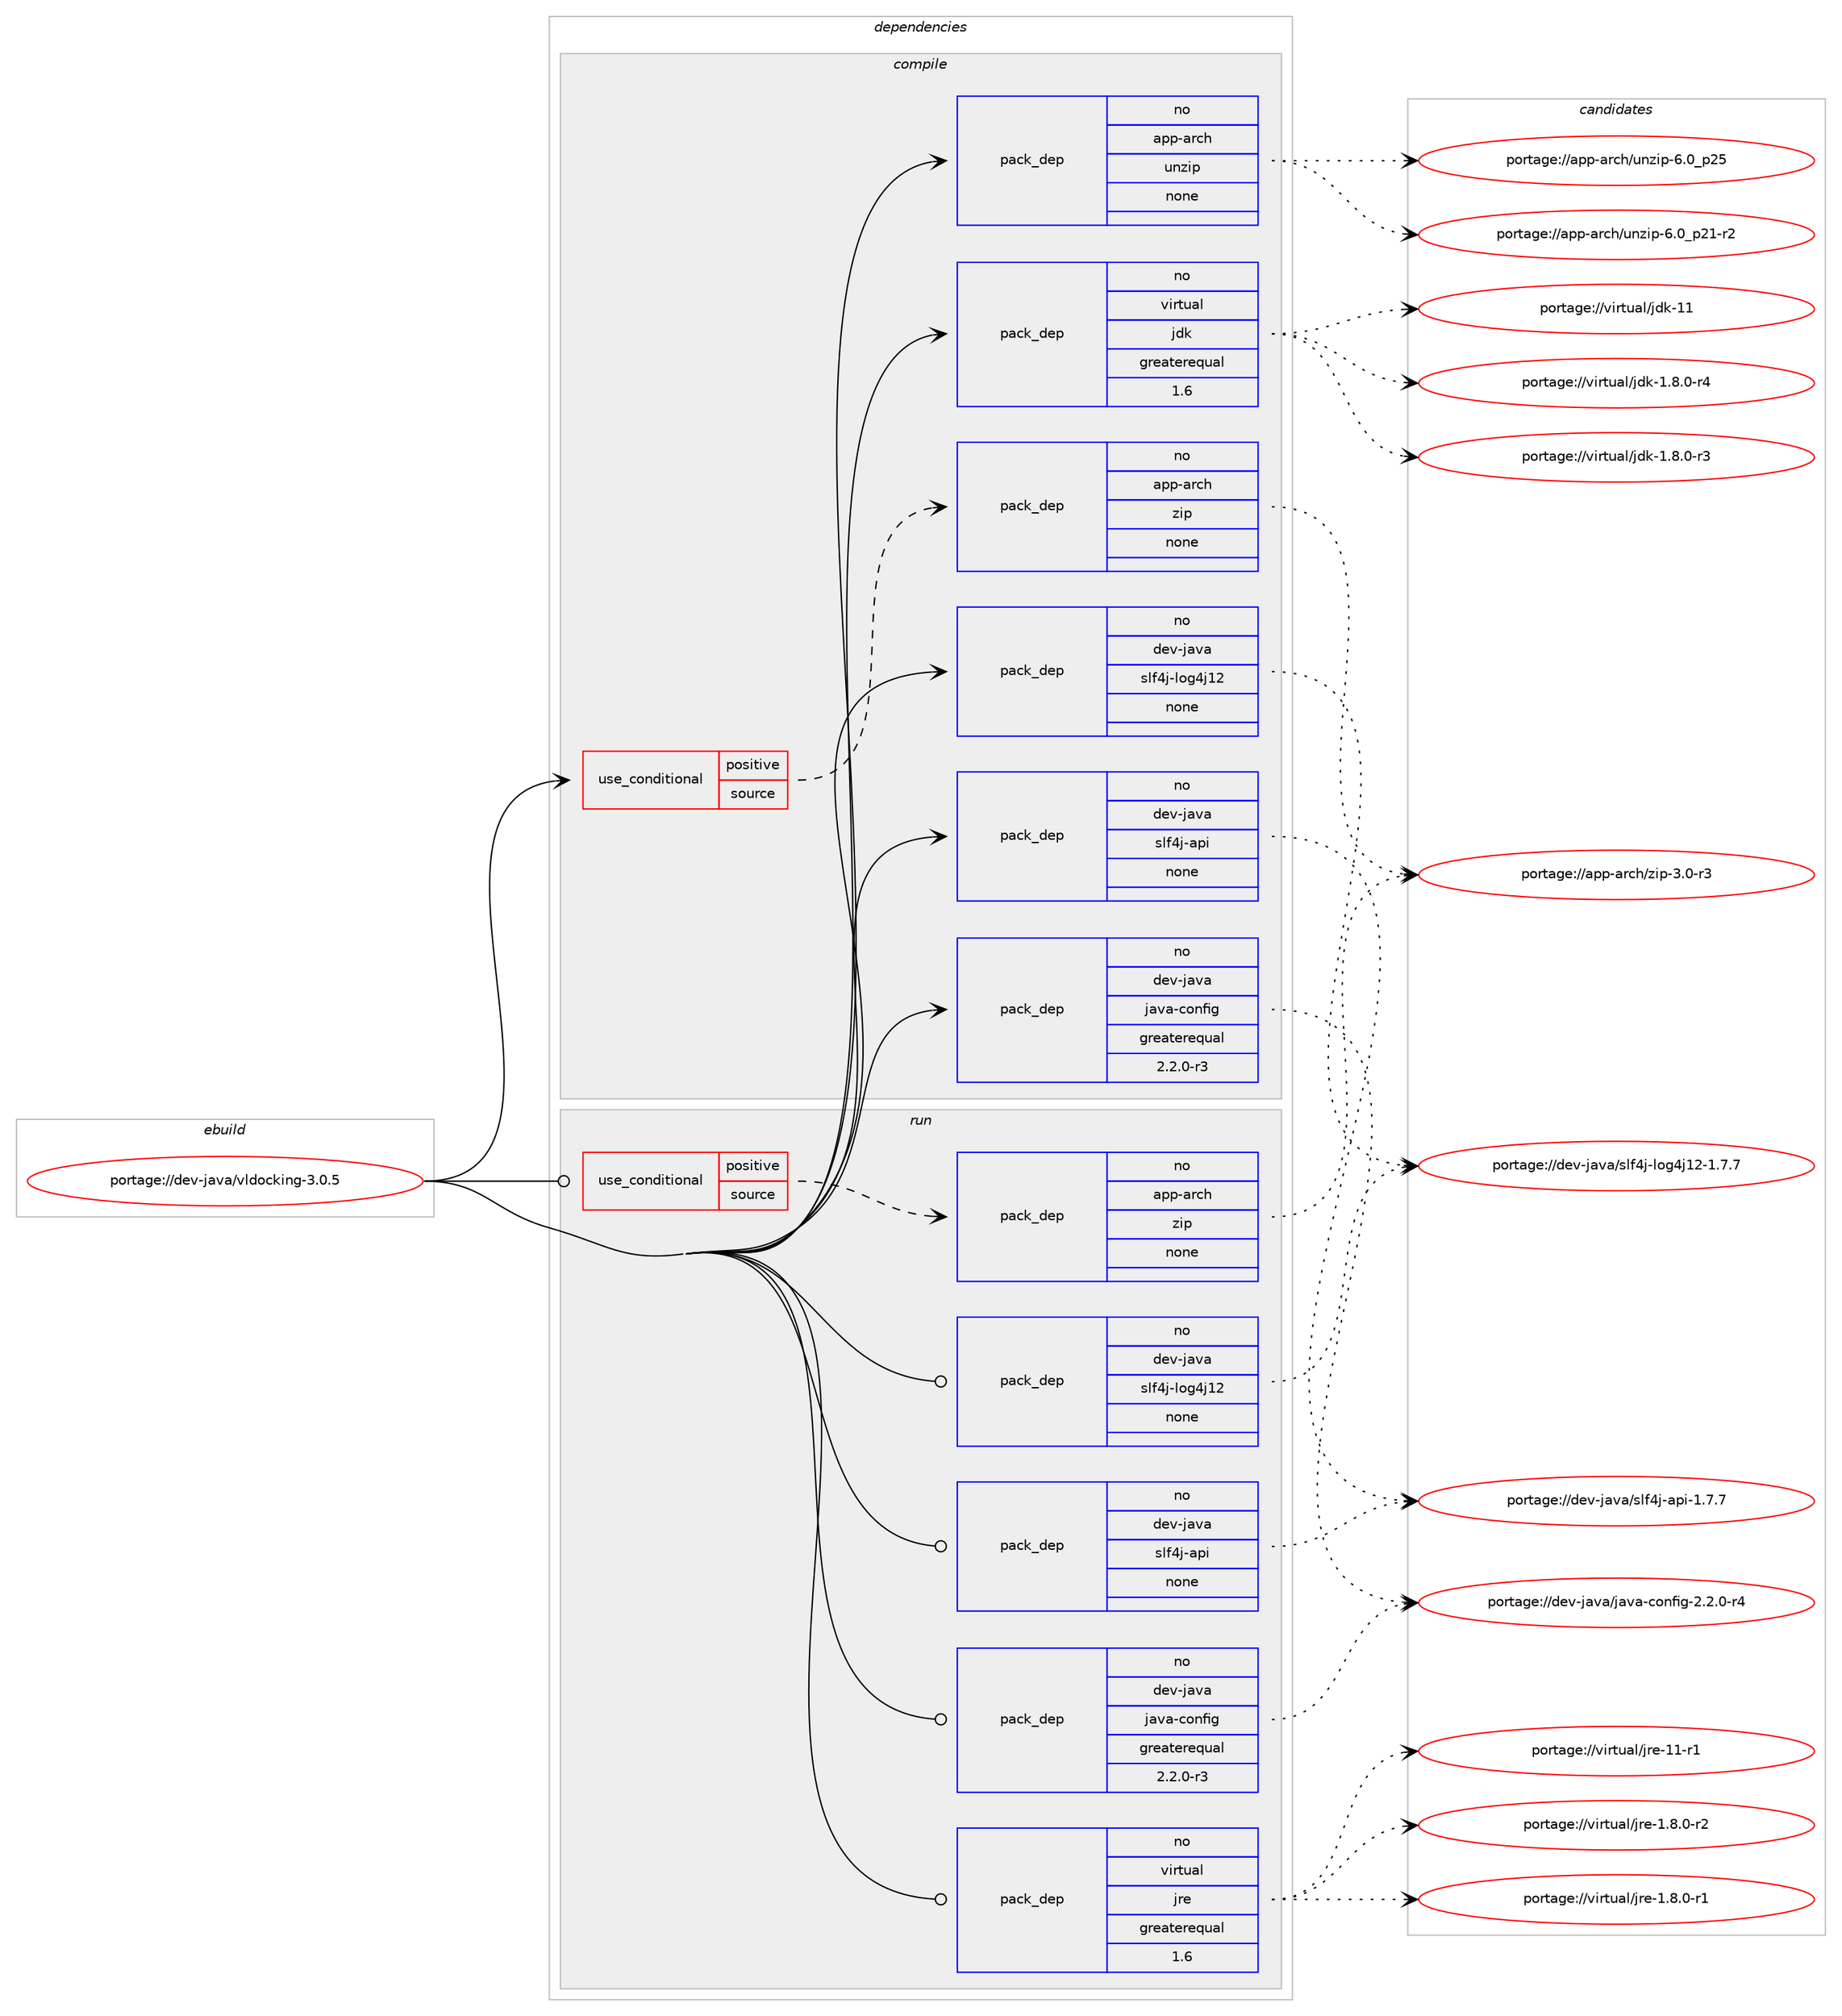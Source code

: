digraph prolog {

# *************
# Graph options
# *************

newrank=true;
concentrate=true;
compound=true;
graph [rankdir=LR,fontname=Helvetica,fontsize=10,ranksep=1.5];#, ranksep=2.5, nodesep=0.2];
edge  [arrowhead=vee];
node  [fontname=Helvetica,fontsize=10];

# **********
# The ebuild
# **********

subgraph cluster_leftcol {
color=gray;
label=<<i>ebuild</i>>;
id [label="portage://dev-java/vldocking-3.0.5", color=red, width=4, href="../dev-java/vldocking-3.0.5.svg"];
}

# ****************
# The dependencies
# ****************

subgraph cluster_midcol {
color=gray;
label=<<i>dependencies</i>>;
subgraph cluster_compile {
fillcolor="#eeeeee";
style=filled;
label=<<i>compile</i>>;
subgraph cond129077 {
dependency525231 [label=<<TABLE BORDER="0" CELLBORDER="1" CELLSPACING="0" CELLPADDING="4"><TR><TD ROWSPAN="3" CELLPADDING="10">use_conditional</TD></TR><TR><TD>positive</TD></TR><TR><TD>source</TD></TR></TABLE>>, shape=none, color=red];
subgraph pack390558 {
dependency525232 [label=<<TABLE BORDER="0" CELLBORDER="1" CELLSPACING="0" CELLPADDING="4" WIDTH="220"><TR><TD ROWSPAN="6" CELLPADDING="30">pack_dep</TD></TR><TR><TD WIDTH="110">no</TD></TR><TR><TD>app-arch</TD></TR><TR><TD>zip</TD></TR><TR><TD>none</TD></TR><TR><TD></TD></TR></TABLE>>, shape=none, color=blue];
}
dependency525231:e -> dependency525232:w [weight=20,style="dashed",arrowhead="vee"];
}
id:e -> dependency525231:w [weight=20,style="solid",arrowhead="vee"];
subgraph pack390559 {
dependency525233 [label=<<TABLE BORDER="0" CELLBORDER="1" CELLSPACING="0" CELLPADDING="4" WIDTH="220"><TR><TD ROWSPAN="6" CELLPADDING="30">pack_dep</TD></TR><TR><TD WIDTH="110">no</TD></TR><TR><TD>app-arch</TD></TR><TR><TD>unzip</TD></TR><TR><TD>none</TD></TR><TR><TD></TD></TR></TABLE>>, shape=none, color=blue];
}
id:e -> dependency525233:w [weight=20,style="solid",arrowhead="vee"];
subgraph pack390560 {
dependency525234 [label=<<TABLE BORDER="0" CELLBORDER="1" CELLSPACING="0" CELLPADDING="4" WIDTH="220"><TR><TD ROWSPAN="6" CELLPADDING="30">pack_dep</TD></TR><TR><TD WIDTH="110">no</TD></TR><TR><TD>dev-java</TD></TR><TR><TD>java-config</TD></TR><TR><TD>greaterequal</TD></TR><TR><TD>2.2.0-r3</TD></TR></TABLE>>, shape=none, color=blue];
}
id:e -> dependency525234:w [weight=20,style="solid",arrowhead="vee"];
subgraph pack390561 {
dependency525235 [label=<<TABLE BORDER="0" CELLBORDER="1" CELLSPACING="0" CELLPADDING="4" WIDTH="220"><TR><TD ROWSPAN="6" CELLPADDING="30">pack_dep</TD></TR><TR><TD WIDTH="110">no</TD></TR><TR><TD>dev-java</TD></TR><TR><TD>slf4j-api</TD></TR><TR><TD>none</TD></TR><TR><TD></TD></TR></TABLE>>, shape=none, color=blue];
}
id:e -> dependency525235:w [weight=20,style="solid",arrowhead="vee"];
subgraph pack390562 {
dependency525236 [label=<<TABLE BORDER="0" CELLBORDER="1" CELLSPACING="0" CELLPADDING="4" WIDTH="220"><TR><TD ROWSPAN="6" CELLPADDING="30">pack_dep</TD></TR><TR><TD WIDTH="110">no</TD></TR><TR><TD>dev-java</TD></TR><TR><TD>slf4j-log4j12</TD></TR><TR><TD>none</TD></TR><TR><TD></TD></TR></TABLE>>, shape=none, color=blue];
}
id:e -> dependency525236:w [weight=20,style="solid",arrowhead="vee"];
subgraph pack390563 {
dependency525237 [label=<<TABLE BORDER="0" CELLBORDER="1" CELLSPACING="0" CELLPADDING="4" WIDTH="220"><TR><TD ROWSPAN="6" CELLPADDING="30">pack_dep</TD></TR><TR><TD WIDTH="110">no</TD></TR><TR><TD>virtual</TD></TR><TR><TD>jdk</TD></TR><TR><TD>greaterequal</TD></TR><TR><TD>1.6</TD></TR></TABLE>>, shape=none, color=blue];
}
id:e -> dependency525237:w [weight=20,style="solid",arrowhead="vee"];
}
subgraph cluster_compileandrun {
fillcolor="#eeeeee";
style=filled;
label=<<i>compile and run</i>>;
}
subgraph cluster_run {
fillcolor="#eeeeee";
style=filled;
label=<<i>run</i>>;
subgraph cond129078 {
dependency525238 [label=<<TABLE BORDER="0" CELLBORDER="1" CELLSPACING="0" CELLPADDING="4"><TR><TD ROWSPAN="3" CELLPADDING="10">use_conditional</TD></TR><TR><TD>positive</TD></TR><TR><TD>source</TD></TR></TABLE>>, shape=none, color=red];
subgraph pack390564 {
dependency525239 [label=<<TABLE BORDER="0" CELLBORDER="1" CELLSPACING="0" CELLPADDING="4" WIDTH="220"><TR><TD ROWSPAN="6" CELLPADDING="30">pack_dep</TD></TR><TR><TD WIDTH="110">no</TD></TR><TR><TD>app-arch</TD></TR><TR><TD>zip</TD></TR><TR><TD>none</TD></TR><TR><TD></TD></TR></TABLE>>, shape=none, color=blue];
}
dependency525238:e -> dependency525239:w [weight=20,style="dashed",arrowhead="vee"];
}
id:e -> dependency525238:w [weight=20,style="solid",arrowhead="odot"];
subgraph pack390565 {
dependency525240 [label=<<TABLE BORDER="0" CELLBORDER="1" CELLSPACING="0" CELLPADDING="4" WIDTH="220"><TR><TD ROWSPAN="6" CELLPADDING="30">pack_dep</TD></TR><TR><TD WIDTH="110">no</TD></TR><TR><TD>dev-java</TD></TR><TR><TD>java-config</TD></TR><TR><TD>greaterequal</TD></TR><TR><TD>2.2.0-r3</TD></TR></TABLE>>, shape=none, color=blue];
}
id:e -> dependency525240:w [weight=20,style="solid",arrowhead="odot"];
subgraph pack390566 {
dependency525241 [label=<<TABLE BORDER="0" CELLBORDER="1" CELLSPACING="0" CELLPADDING="4" WIDTH="220"><TR><TD ROWSPAN="6" CELLPADDING="30">pack_dep</TD></TR><TR><TD WIDTH="110">no</TD></TR><TR><TD>dev-java</TD></TR><TR><TD>slf4j-api</TD></TR><TR><TD>none</TD></TR><TR><TD></TD></TR></TABLE>>, shape=none, color=blue];
}
id:e -> dependency525241:w [weight=20,style="solid",arrowhead="odot"];
subgraph pack390567 {
dependency525242 [label=<<TABLE BORDER="0" CELLBORDER="1" CELLSPACING="0" CELLPADDING="4" WIDTH="220"><TR><TD ROWSPAN="6" CELLPADDING="30">pack_dep</TD></TR><TR><TD WIDTH="110">no</TD></TR><TR><TD>dev-java</TD></TR><TR><TD>slf4j-log4j12</TD></TR><TR><TD>none</TD></TR><TR><TD></TD></TR></TABLE>>, shape=none, color=blue];
}
id:e -> dependency525242:w [weight=20,style="solid",arrowhead="odot"];
subgraph pack390568 {
dependency525243 [label=<<TABLE BORDER="0" CELLBORDER="1" CELLSPACING="0" CELLPADDING="4" WIDTH="220"><TR><TD ROWSPAN="6" CELLPADDING="30">pack_dep</TD></TR><TR><TD WIDTH="110">no</TD></TR><TR><TD>virtual</TD></TR><TR><TD>jre</TD></TR><TR><TD>greaterequal</TD></TR><TR><TD>1.6</TD></TR></TABLE>>, shape=none, color=blue];
}
id:e -> dependency525243:w [weight=20,style="solid",arrowhead="odot"];
}
}

# **************
# The candidates
# **************

subgraph cluster_choices {
rank=same;
color=gray;
label=<<i>candidates</i>>;

subgraph choice390558 {
color=black;
nodesep=1;
choice9711211245971149910447122105112455146484511451 [label="portage://app-arch/zip-3.0-r3", color=red, width=4,href="../app-arch/zip-3.0-r3.svg"];
dependency525232:e -> choice9711211245971149910447122105112455146484511451:w [style=dotted,weight="100"];
}
subgraph choice390559 {
color=black;
nodesep=1;
choice971121124597114991044711711012210511245544648951125053 [label="portage://app-arch/unzip-6.0_p25", color=red, width=4,href="../app-arch/unzip-6.0_p25.svg"];
choice9711211245971149910447117110122105112455446489511250494511450 [label="portage://app-arch/unzip-6.0_p21-r2", color=red, width=4,href="../app-arch/unzip-6.0_p21-r2.svg"];
dependency525233:e -> choice971121124597114991044711711012210511245544648951125053:w [style=dotted,weight="100"];
dependency525233:e -> choice9711211245971149910447117110122105112455446489511250494511450:w [style=dotted,weight="100"];
}
subgraph choice390560 {
color=black;
nodesep=1;
choice10010111845106971189747106971189745991111101021051034550465046484511452 [label="portage://dev-java/java-config-2.2.0-r4", color=red, width=4,href="../dev-java/java-config-2.2.0-r4.svg"];
dependency525234:e -> choice10010111845106971189747106971189745991111101021051034550465046484511452:w [style=dotted,weight="100"];
}
subgraph choice390561 {
color=black;
nodesep=1;
choice10010111845106971189747115108102521064597112105454946554655 [label="portage://dev-java/slf4j-api-1.7.7", color=red, width=4,href="../dev-java/slf4j-api-1.7.7.svg"];
dependency525235:e -> choice10010111845106971189747115108102521064597112105454946554655:w [style=dotted,weight="100"];
}
subgraph choice390562 {
color=black;
nodesep=1;
choice100101118451069711897471151081025210645108111103521064950454946554655 [label="portage://dev-java/slf4j-log4j12-1.7.7", color=red, width=4,href="../dev-java/slf4j-log4j12-1.7.7.svg"];
dependency525236:e -> choice100101118451069711897471151081025210645108111103521064950454946554655:w [style=dotted,weight="100"];
}
subgraph choice390563 {
color=black;
nodesep=1;
choice1181051141161179710847106100107454949 [label="portage://virtual/jdk-11", color=red, width=4,href="../virtual/jdk-11.svg"];
choice11810511411611797108471061001074549465646484511452 [label="portage://virtual/jdk-1.8.0-r4", color=red, width=4,href="../virtual/jdk-1.8.0-r4.svg"];
choice11810511411611797108471061001074549465646484511451 [label="portage://virtual/jdk-1.8.0-r3", color=red, width=4,href="../virtual/jdk-1.8.0-r3.svg"];
dependency525237:e -> choice1181051141161179710847106100107454949:w [style=dotted,weight="100"];
dependency525237:e -> choice11810511411611797108471061001074549465646484511452:w [style=dotted,weight="100"];
dependency525237:e -> choice11810511411611797108471061001074549465646484511451:w [style=dotted,weight="100"];
}
subgraph choice390564 {
color=black;
nodesep=1;
choice9711211245971149910447122105112455146484511451 [label="portage://app-arch/zip-3.0-r3", color=red, width=4,href="../app-arch/zip-3.0-r3.svg"];
dependency525239:e -> choice9711211245971149910447122105112455146484511451:w [style=dotted,weight="100"];
}
subgraph choice390565 {
color=black;
nodesep=1;
choice10010111845106971189747106971189745991111101021051034550465046484511452 [label="portage://dev-java/java-config-2.2.0-r4", color=red, width=4,href="../dev-java/java-config-2.2.0-r4.svg"];
dependency525240:e -> choice10010111845106971189747106971189745991111101021051034550465046484511452:w [style=dotted,weight="100"];
}
subgraph choice390566 {
color=black;
nodesep=1;
choice10010111845106971189747115108102521064597112105454946554655 [label="portage://dev-java/slf4j-api-1.7.7", color=red, width=4,href="../dev-java/slf4j-api-1.7.7.svg"];
dependency525241:e -> choice10010111845106971189747115108102521064597112105454946554655:w [style=dotted,weight="100"];
}
subgraph choice390567 {
color=black;
nodesep=1;
choice100101118451069711897471151081025210645108111103521064950454946554655 [label="portage://dev-java/slf4j-log4j12-1.7.7", color=red, width=4,href="../dev-java/slf4j-log4j12-1.7.7.svg"];
dependency525242:e -> choice100101118451069711897471151081025210645108111103521064950454946554655:w [style=dotted,weight="100"];
}
subgraph choice390568 {
color=black;
nodesep=1;
choice11810511411611797108471061141014549494511449 [label="portage://virtual/jre-11-r1", color=red, width=4,href="../virtual/jre-11-r1.svg"];
choice11810511411611797108471061141014549465646484511450 [label="portage://virtual/jre-1.8.0-r2", color=red, width=4,href="../virtual/jre-1.8.0-r2.svg"];
choice11810511411611797108471061141014549465646484511449 [label="portage://virtual/jre-1.8.0-r1", color=red, width=4,href="../virtual/jre-1.8.0-r1.svg"];
dependency525243:e -> choice11810511411611797108471061141014549494511449:w [style=dotted,weight="100"];
dependency525243:e -> choice11810511411611797108471061141014549465646484511450:w [style=dotted,weight="100"];
dependency525243:e -> choice11810511411611797108471061141014549465646484511449:w [style=dotted,weight="100"];
}
}

}
